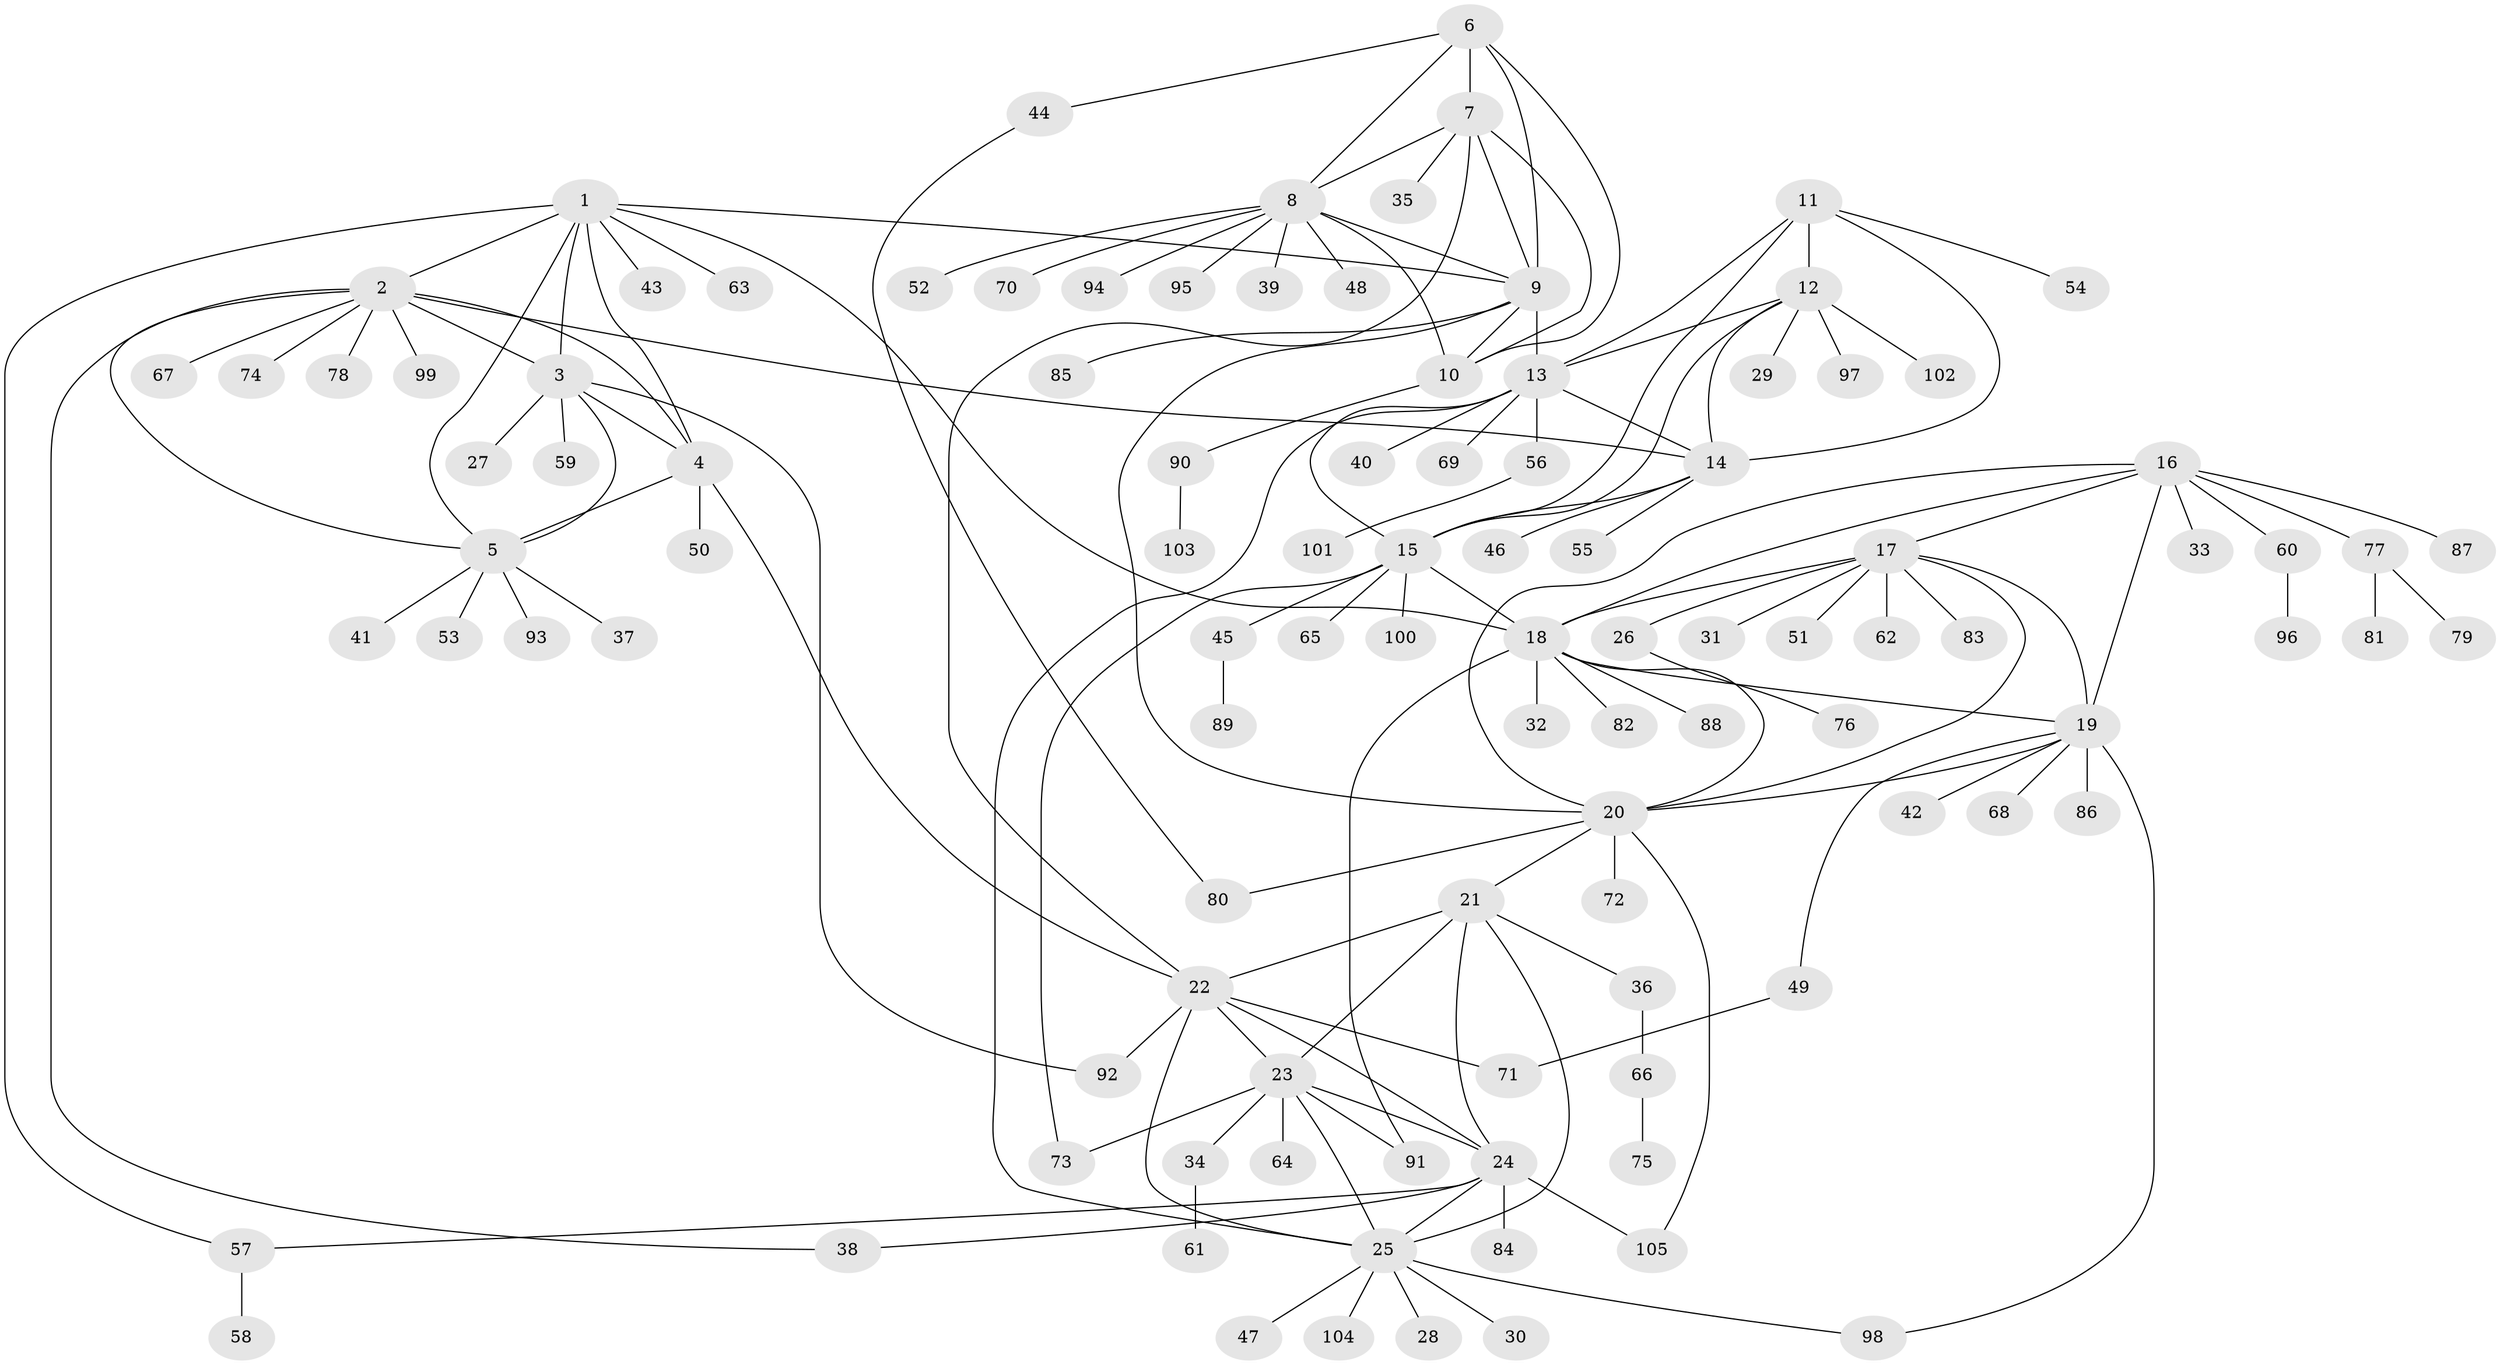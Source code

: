 // coarse degree distribution, {4: 0.125, 5: 0.1875, 7: 0.15625, 6: 0.0625, 9: 0.03125, 3: 0.0625, 1: 0.3125, 2: 0.0625}
// Generated by graph-tools (version 1.1) at 2025/52/03/04/25 22:52:39]
// undirected, 105 vertices, 149 edges
graph export_dot {
  node [color=gray90,style=filled];
  1;
  2;
  3;
  4;
  5;
  6;
  7;
  8;
  9;
  10;
  11;
  12;
  13;
  14;
  15;
  16;
  17;
  18;
  19;
  20;
  21;
  22;
  23;
  24;
  25;
  26;
  27;
  28;
  29;
  30;
  31;
  32;
  33;
  34;
  35;
  36;
  37;
  38;
  39;
  40;
  41;
  42;
  43;
  44;
  45;
  46;
  47;
  48;
  49;
  50;
  51;
  52;
  53;
  54;
  55;
  56;
  57;
  58;
  59;
  60;
  61;
  62;
  63;
  64;
  65;
  66;
  67;
  68;
  69;
  70;
  71;
  72;
  73;
  74;
  75;
  76;
  77;
  78;
  79;
  80;
  81;
  82;
  83;
  84;
  85;
  86;
  87;
  88;
  89;
  90;
  91;
  92;
  93;
  94;
  95;
  96;
  97;
  98;
  99;
  100;
  101;
  102;
  103;
  104;
  105;
  1 -- 2;
  1 -- 3;
  1 -- 4;
  1 -- 5;
  1 -- 9;
  1 -- 18;
  1 -- 43;
  1 -- 57;
  1 -- 63;
  2 -- 3;
  2 -- 4;
  2 -- 5;
  2 -- 14;
  2 -- 38;
  2 -- 67;
  2 -- 74;
  2 -- 78;
  2 -- 99;
  3 -- 4;
  3 -- 5;
  3 -- 27;
  3 -- 59;
  3 -- 92;
  4 -- 5;
  4 -- 22;
  4 -- 50;
  5 -- 37;
  5 -- 41;
  5 -- 53;
  5 -- 93;
  6 -- 7;
  6 -- 8;
  6 -- 9;
  6 -- 10;
  6 -- 44;
  7 -- 8;
  7 -- 9;
  7 -- 10;
  7 -- 22;
  7 -- 35;
  8 -- 9;
  8 -- 10;
  8 -- 39;
  8 -- 48;
  8 -- 52;
  8 -- 70;
  8 -- 94;
  8 -- 95;
  9 -- 10;
  9 -- 13;
  9 -- 20;
  9 -- 85;
  10 -- 90;
  11 -- 12;
  11 -- 13;
  11 -- 14;
  11 -- 15;
  11 -- 54;
  12 -- 13;
  12 -- 14;
  12 -- 15;
  12 -- 29;
  12 -- 97;
  12 -- 102;
  13 -- 14;
  13 -- 15;
  13 -- 25;
  13 -- 40;
  13 -- 56;
  13 -- 69;
  14 -- 15;
  14 -- 46;
  14 -- 55;
  15 -- 18;
  15 -- 45;
  15 -- 65;
  15 -- 73;
  15 -- 100;
  16 -- 17;
  16 -- 18;
  16 -- 19;
  16 -- 20;
  16 -- 33;
  16 -- 60;
  16 -- 77;
  16 -- 87;
  17 -- 18;
  17 -- 19;
  17 -- 20;
  17 -- 26;
  17 -- 31;
  17 -- 51;
  17 -- 62;
  17 -- 83;
  18 -- 19;
  18 -- 20;
  18 -- 32;
  18 -- 82;
  18 -- 88;
  18 -- 91;
  19 -- 20;
  19 -- 42;
  19 -- 49;
  19 -- 68;
  19 -- 86;
  19 -- 98;
  20 -- 21;
  20 -- 72;
  20 -- 80;
  20 -- 105;
  21 -- 22;
  21 -- 23;
  21 -- 24;
  21 -- 25;
  21 -- 36;
  22 -- 23;
  22 -- 24;
  22 -- 25;
  22 -- 71;
  22 -- 92;
  23 -- 24;
  23 -- 25;
  23 -- 34;
  23 -- 64;
  23 -- 73;
  23 -- 91;
  24 -- 25;
  24 -- 38;
  24 -- 57;
  24 -- 84;
  24 -- 105;
  25 -- 28;
  25 -- 30;
  25 -- 47;
  25 -- 98;
  25 -- 104;
  26 -- 76;
  34 -- 61;
  36 -- 66;
  44 -- 80;
  45 -- 89;
  49 -- 71;
  56 -- 101;
  57 -- 58;
  60 -- 96;
  66 -- 75;
  77 -- 79;
  77 -- 81;
  90 -- 103;
}
